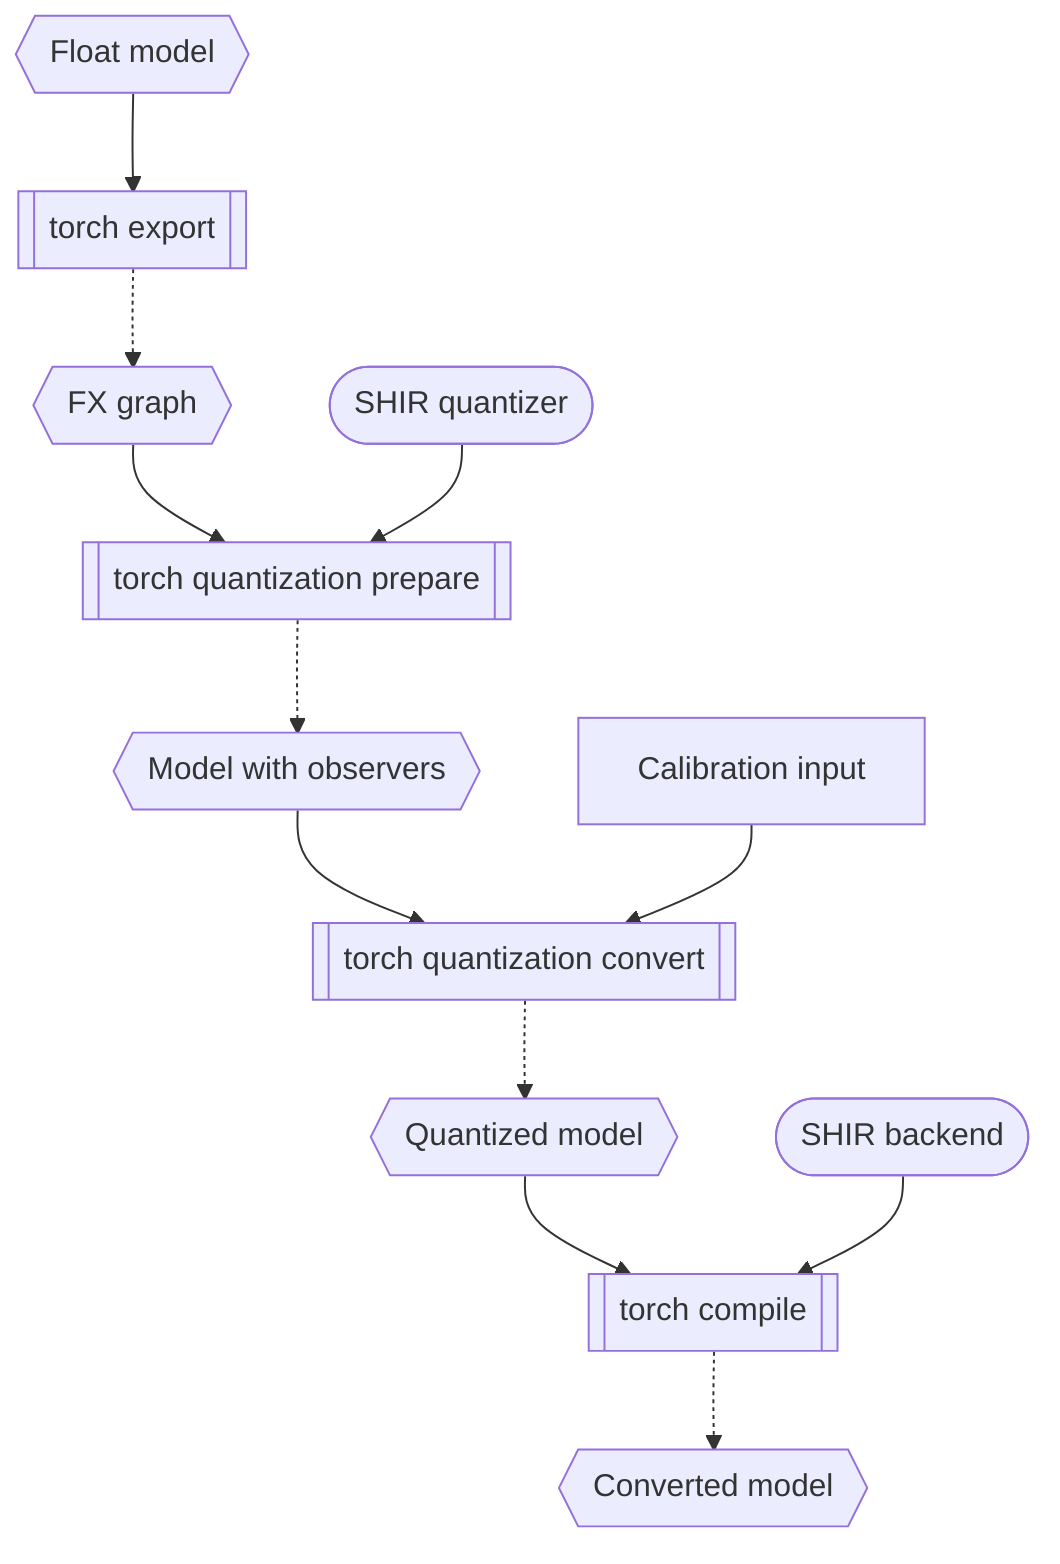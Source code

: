 flowchart
  float_model{{Float model}}
  torch_export[[torch export]]
  fx_graph{{FX graph}}
  shir_quantizer([SHIR quantizer])
  calib_input[Calibration input]
  torch_quant_prepare[[torch quantization prepare]]
  observed_model{{Model with observers}}
  torch_quant_convert[[torch quantization convert]]
  quant_model{{Quantized model}}
  shir_backend([SHIR backend])
  torch_compile[[torch compile]]
  end_model{{Converted model}}
  
  float_model --> torch_export
  torch_export -.-> fx_graph
  
  fx_graph --> torch_quant_prepare
  shir_quantizer --> torch_quant_prepare
  torch_quant_prepare -.-> observed_model

  observed_model --> torch_quant_convert
  calib_input --> torch_quant_convert
  torch_quant_convert -.-> quant_model
  
  quant_model --> torch_compile
  shir_backend --> torch_compile
  torch_compile -.-> end_model